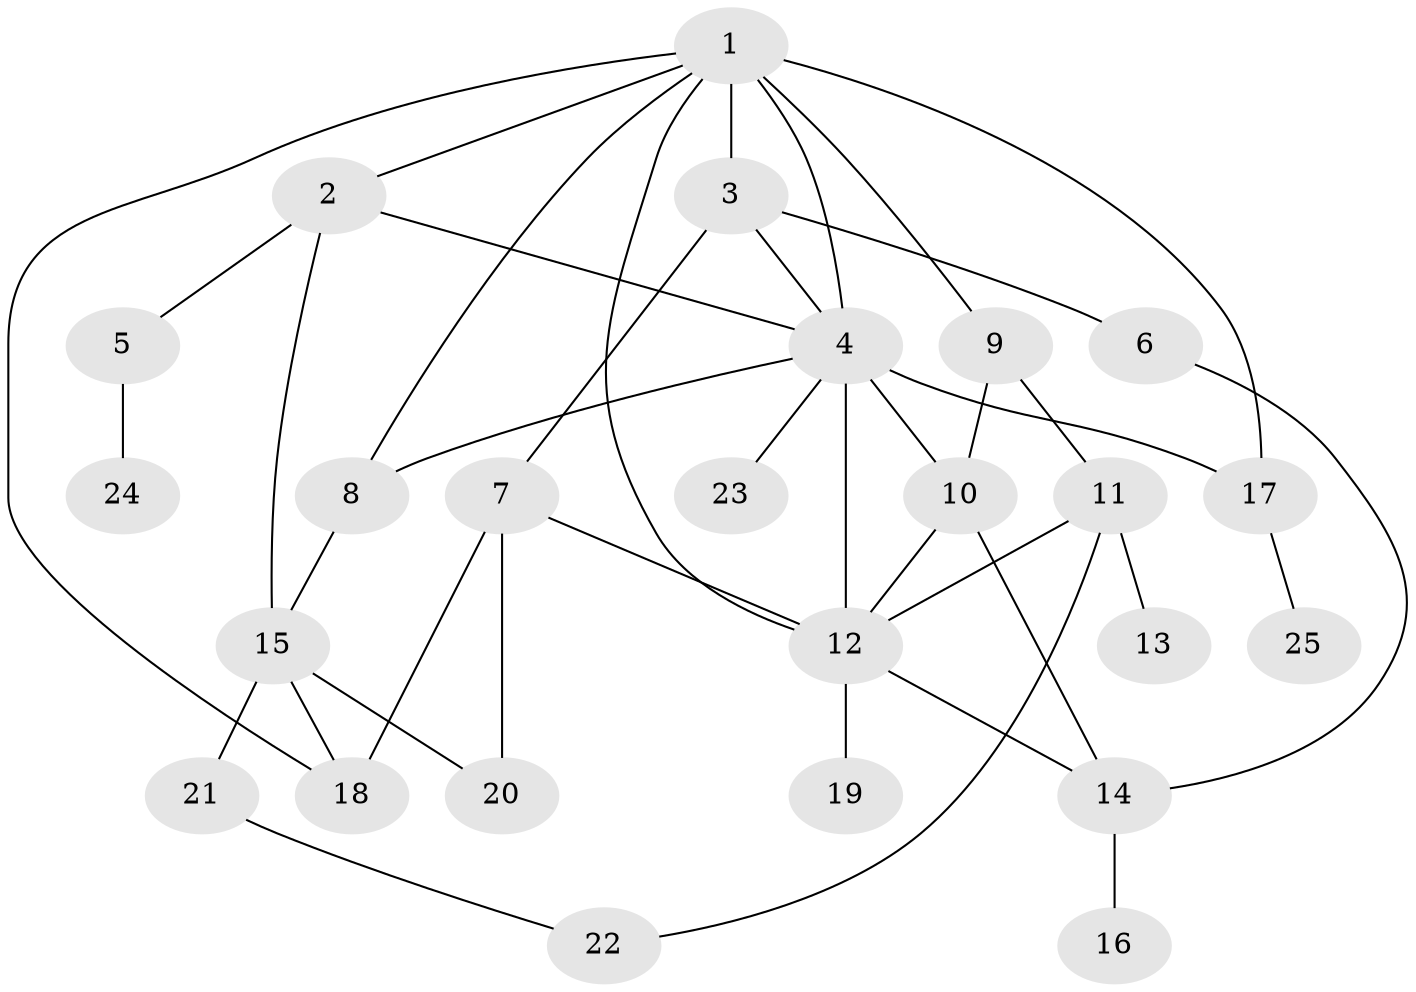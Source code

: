 // original degree distribution, {10: 0.012048192771084338, 5: 0.03614457831325301, 2: 0.2891566265060241, 3: 0.24096385542168675, 1: 0.27710843373493976, 7: 0.024096385542168676, 4: 0.0963855421686747, 6: 0.024096385542168676}
// Generated by graph-tools (version 1.1) at 2025/49/03/04/25 22:49:09]
// undirected, 25 vertices, 40 edges
graph export_dot {
  node [color=gray90,style=filled];
  1;
  2;
  3;
  4;
  5;
  6;
  7;
  8;
  9;
  10;
  11;
  12;
  13;
  14;
  15;
  16;
  17;
  18;
  19;
  20;
  21;
  22;
  23;
  24;
  25;
  1 -- 2 [weight=1.0];
  1 -- 3 [weight=1.0];
  1 -- 4 [weight=2.0];
  1 -- 8 [weight=1.0];
  1 -- 9 [weight=1.0];
  1 -- 12 [weight=1.0];
  1 -- 17 [weight=1.0];
  1 -- 18 [weight=1.0];
  2 -- 4 [weight=2.0];
  2 -- 5 [weight=1.0];
  2 -- 15 [weight=2.0];
  3 -- 4 [weight=1.0];
  3 -- 6 [weight=1.0];
  3 -- 7 [weight=1.0];
  4 -- 8 [weight=1.0];
  4 -- 10 [weight=1.0];
  4 -- 12 [weight=2.0];
  4 -- 17 [weight=1.0];
  4 -- 23 [weight=1.0];
  5 -- 24 [weight=1.0];
  6 -- 14 [weight=1.0];
  7 -- 12 [weight=1.0];
  7 -- 18 [weight=1.0];
  7 -- 20 [weight=1.0];
  8 -- 15 [weight=1.0];
  9 -- 10 [weight=1.0];
  9 -- 11 [weight=2.0];
  10 -- 12 [weight=1.0];
  10 -- 14 [weight=3.0];
  11 -- 12 [weight=2.0];
  11 -- 13 [weight=1.0];
  11 -- 22 [weight=1.0];
  12 -- 14 [weight=1.0];
  12 -- 19 [weight=1.0];
  14 -- 16 [weight=1.0];
  15 -- 18 [weight=1.0];
  15 -- 20 [weight=1.0];
  15 -- 21 [weight=1.0];
  17 -- 25 [weight=1.0];
  21 -- 22 [weight=1.0];
}

